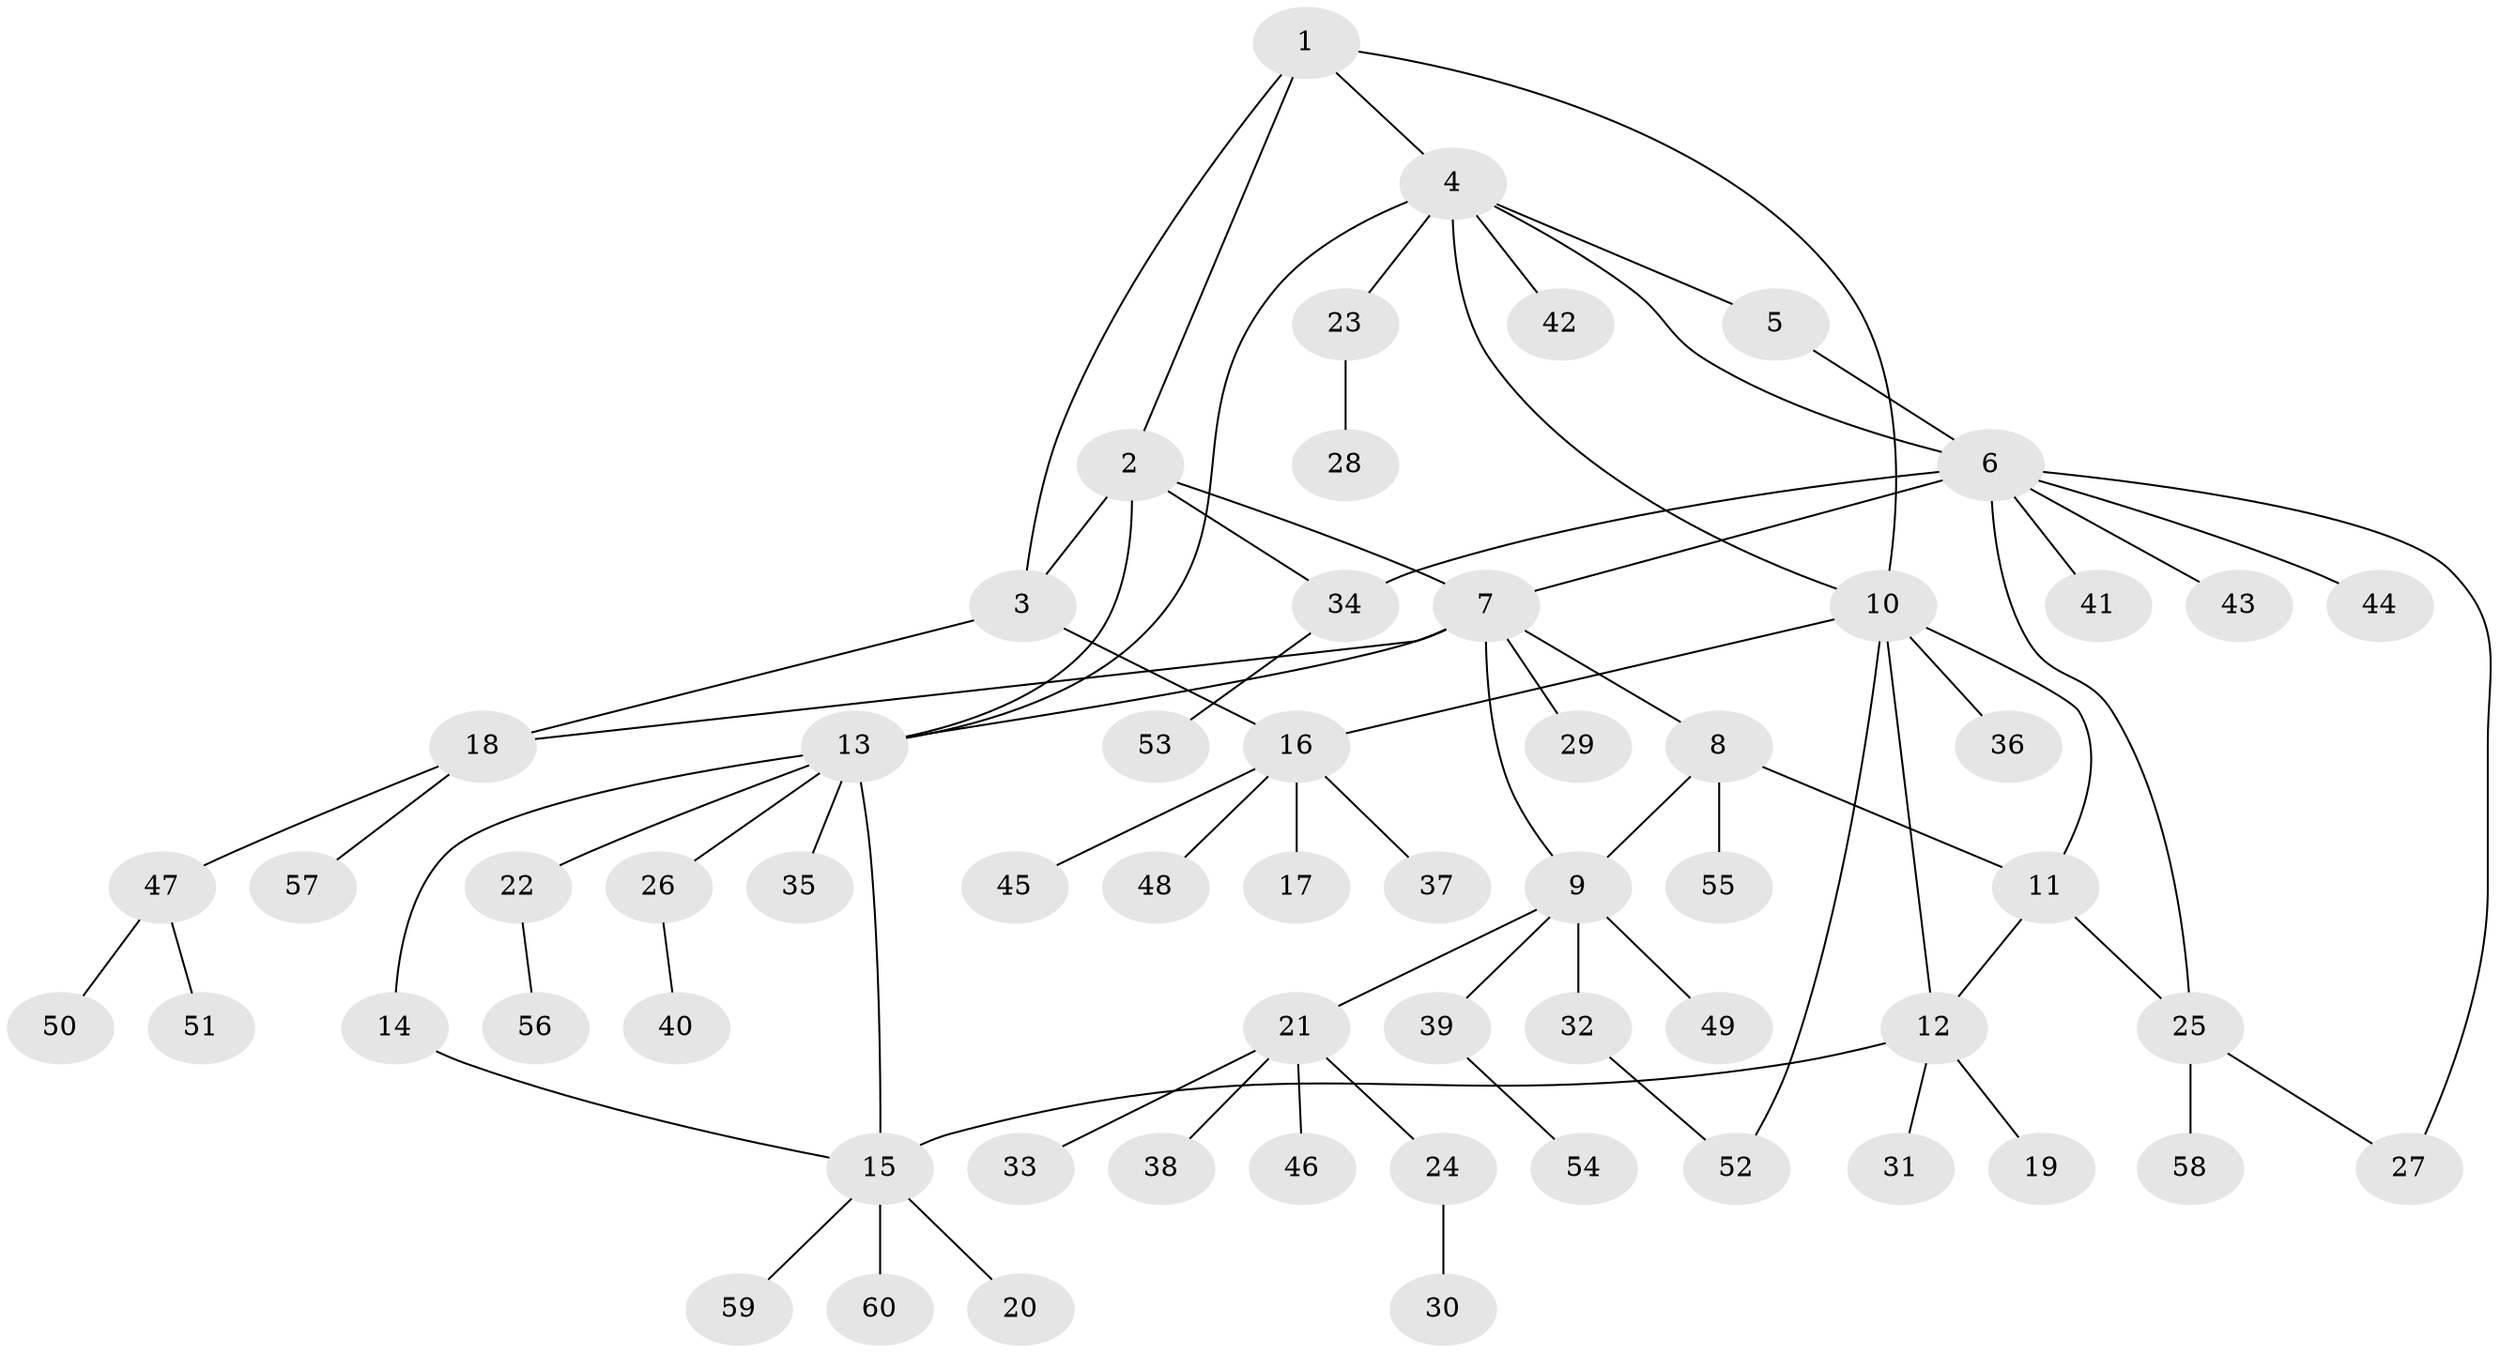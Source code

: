 // Generated by graph-tools (version 1.1) at 2025/26/03/09/25 03:26:42]
// undirected, 60 vertices, 76 edges
graph export_dot {
graph [start="1"]
  node [color=gray90,style=filled];
  1;
  2;
  3;
  4;
  5;
  6;
  7;
  8;
  9;
  10;
  11;
  12;
  13;
  14;
  15;
  16;
  17;
  18;
  19;
  20;
  21;
  22;
  23;
  24;
  25;
  26;
  27;
  28;
  29;
  30;
  31;
  32;
  33;
  34;
  35;
  36;
  37;
  38;
  39;
  40;
  41;
  42;
  43;
  44;
  45;
  46;
  47;
  48;
  49;
  50;
  51;
  52;
  53;
  54;
  55;
  56;
  57;
  58;
  59;
  60;
  1 -- 2;
  1 -- 3;
  1 -- 4;
  1 -- 10;
  2 -- 3;
  2 -- 7;
  2 -- 13;
  2 -- 34;
  3 -- 16;
  3 -- 18;
  4 -- 5;
  4 -- 6;
  4 -- 10;
  4 -- 13;
  4 -- 23;
  4 -- 42;
  5 -- 6;
  6 -- 7;
  6 -- 25;
  6 -- 27;
  6 -- 34;
  6 -- 41;
  6 -- 43;
  6 -- 44;
  7 -- 8;
  7 -- 9;
  7 -- 13;
  7 -- 18;
  7 -- 29;
  8 -- 9;
  8 -- 11;
  8 -- 55;
  9 -- 21;
  9 -- 32;
  9 -- 39;
  9 -- 49;
  10 -- 11;
  10 -- 12;
  10 -- 16;
  10 -- 36;
  10 -- 52;
  11 -- 12;
  11 -- 25;
  12 -- 15;
  12 -- 19;
  12 -- 31;
  13 -- 14;
  13 -- 15;
  13 -- 22;
  13 -- 26;
  13 -- 35;
  14 -- 15;
  15 -- 20;
  15 -- 59;
  15 -- 60;
  16 -- 17;
  16 -- 37;
  16 -- 45;
  16 -- 48;
  18 -- 47;
  18 -- 57;
  21 -- 24;
  21 -- 33;
  21 -- 38;
  21 -- 46;
  22 -- 56;
  23 -- 28;
  24 -- 30;
  25 -- 27;
  25 -- 58;
  26 -- 40;
  32 -- 52;
  34 -- 53;
  39 -- 54;
  47 -- 50;
  47 -- 51;
}
